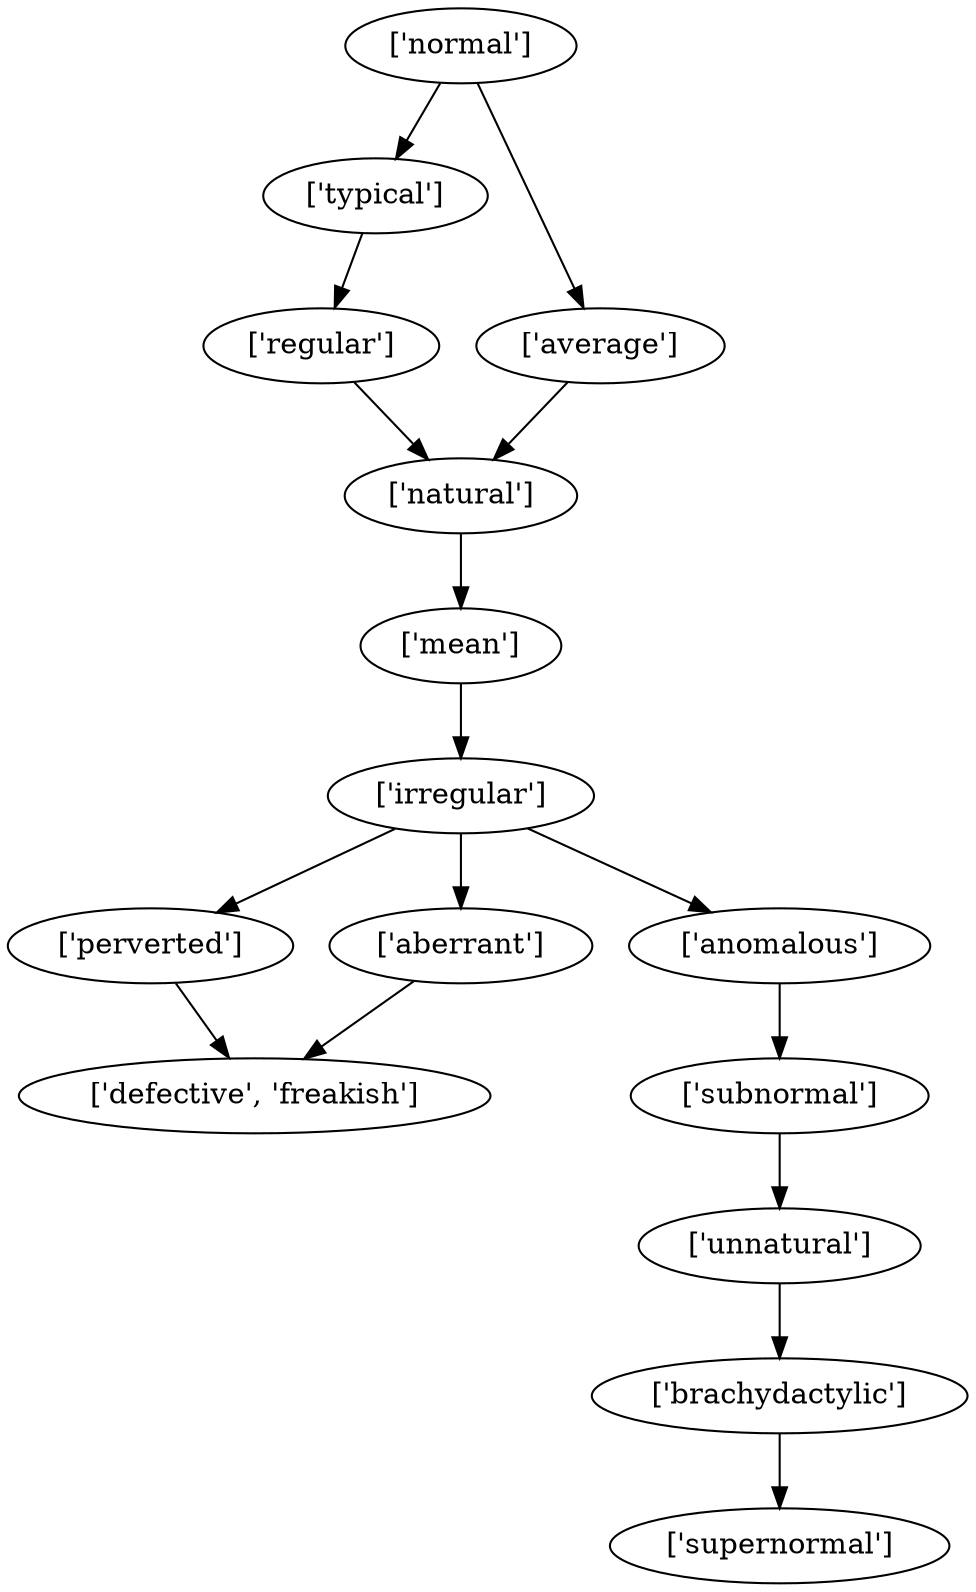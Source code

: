 strict digraph  {
	"['brachydactylic']" -> "['supernormal']";
	"['natural']" -> "['mean']";
	"['mean']" -> "['irregular']";
	"['subnormal']" -> "['unnatural']";
	"['unnatural']" -> "['brachydactylic']";
	"['irregular']" -> "['perverted']";
	"['irregular']" -> "['aberrant']";
	"['irregular']" -> "['anomalous']";
	"['perverted']" -> "['defective', 'freakish']";
	"['typical']" -> "['regular']";
	"['regular']" -> "['natural']";
	"['aberrant']" -> "['defective', 'freakish']";
	"['average']" -> "['natural']";
	"['normal']" -> "['typical']";
	"['normal']" -> "['average']";
	"['anomalous']" -> "['subnormal']";
}
